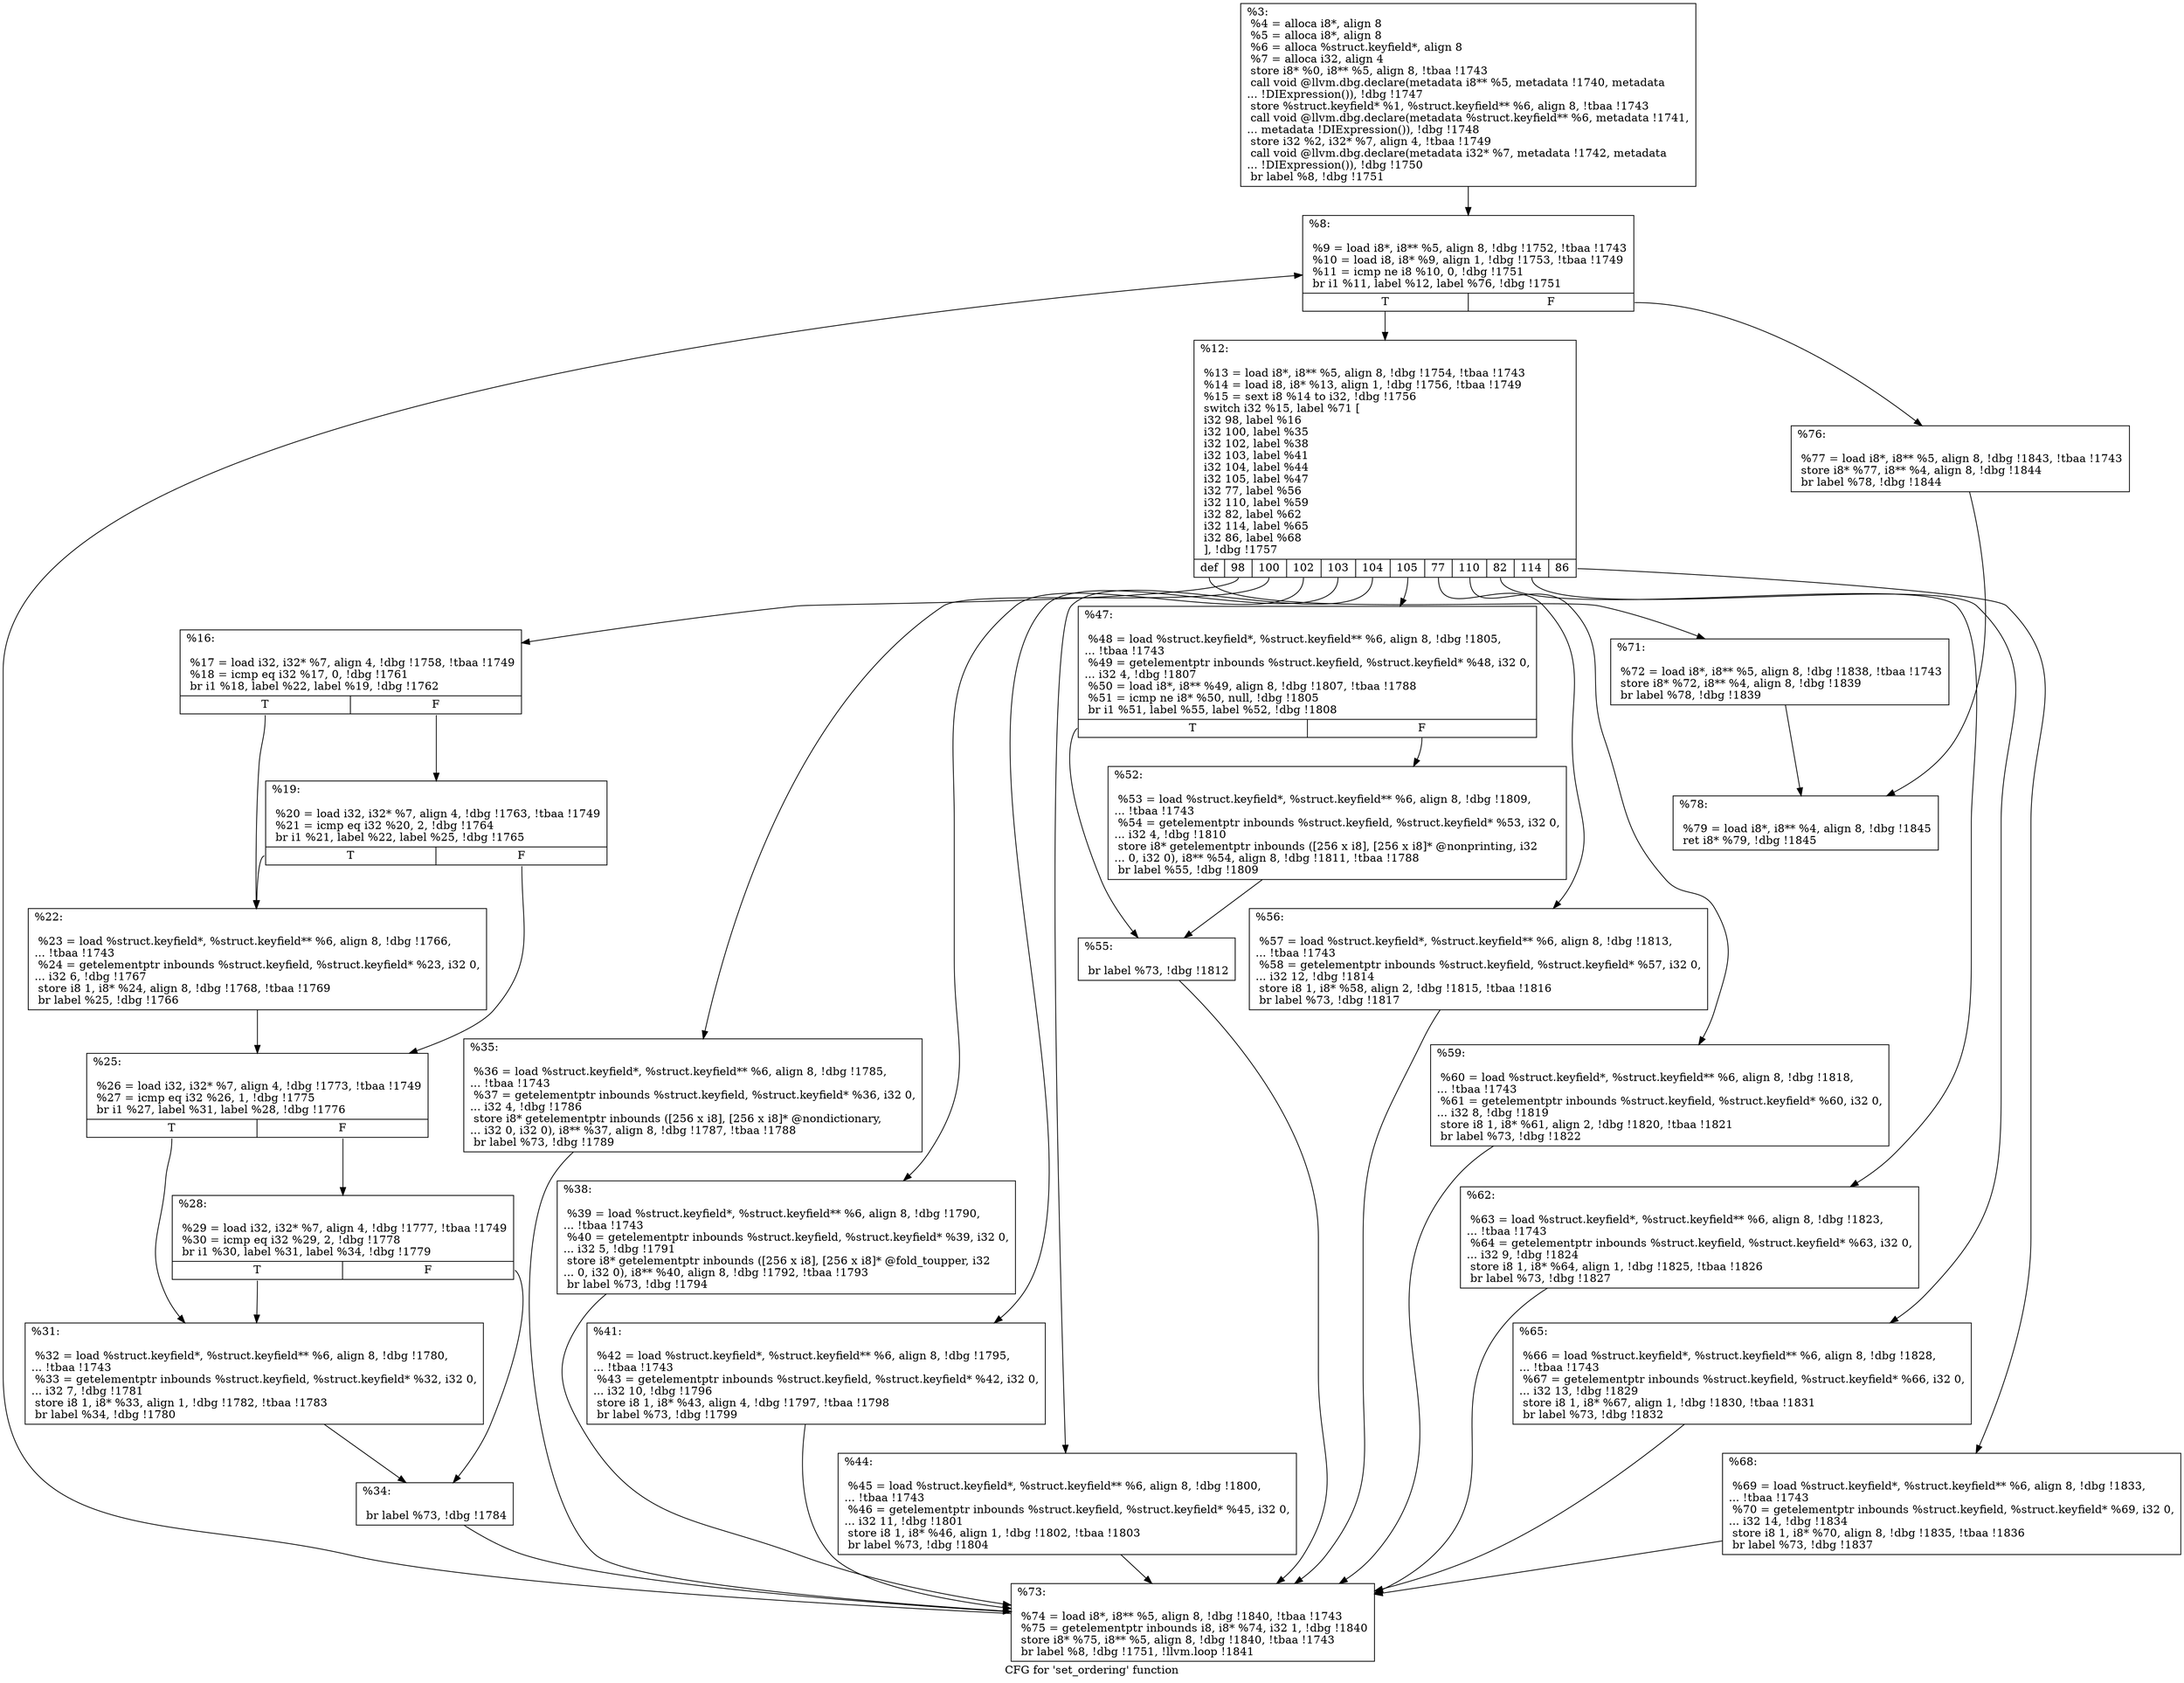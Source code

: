 digraph "CFG for 'set_ordering' function" {
	label="CFG for 'set_ordering' function";

	Node0x1e68830 [shape=record,label="{%3:\l  %4 = alloca i8*, align 8\l  %5 = alloca i8*, align 8\l  %6 = alloca %struct.keyfield*, align 8\l  %7 = alloca i32, align 4\l  store i8* %0, i8** %5, align 8, !tbaa !1743\l  call void @llvm.dbg.declare(metadata i8** %5, metadata !1740, metadata\l... !DIExpression()), !dbg !1747\l  store %struct.keyfield* %1, %struct.keyfield** %6, align 8, !tbaa !1743\l  call void @llvm.dbg.declare(metadata %struct.keyfield** %6, metadata !1741,\l... metadata !DIExpression()), !dbg !1748\l  store i32 %2, i32* %7, align 4, !tbaa !1749\l  call void @llvm.dbg.declare(metadata i32* %7, metadata !1742, metadata\l... !DIExpression()), !dbg !1750\l  br label %8, !dbg !1751\l}"];
	Node0x1e68830 -> Node0x1e68900;
	Node0x1e68900 [shape=record,label="{%8:\l\l  %9 = load i8*, i8** %5, align 8, !dbg !1752, !tbaa !1743\l  %10 = load i8, i8* %9, align 1, !dbg !1753, !tbaa !1749\l  %11 = icmp ne i8 %10, 0, !dbg !1751\l  br i1 %11, label %12, label %76, !dbg !1751\l|{<s0>T|<s1>F}}"];
	Node0x1e68900:s0 -> Node0x1e68950;
	Node0x1e68900:s1 -> Node0x1e69030;
	Node0x1e68950 [shape=record,label="{%12:\l\l  %13 = load i8*, i8** %5, align 8, !dbg !1754, !tbaa !1743\l  %14 = load i8, i8* %13, align 1, !dbg !1756, !tbaa !1749\l  %15 = sext i8 %14 to i32, !dbg !1756\l  switch i32 %15, label %71 [\l    i32 98, label %16\l    i32 100, label %35\l    i32 102, label %38\l    i32 103, label %41\l    i32 104, label %44\l    i32 105, label %47\l    i32 77, label %56\l    i32 110, label %59\l    i32 82, label %62\l    i32 114, label %65\l    i32 86, label %68\l  ], !dbg !1757\l|{<s0>def|<s1>98|<s2>100|<s3>102|<s4>103|<s5>104|<s6>105|<s7>77|<s8>110|<s9>82|<s10>114|<s11>86}}"];
	Node0x1e68950:s0 -> Node0x1e68f90;
	Node0x1e68950:s1 -> Node0x1e689a0;
	Node0x1e68950:s2 -> Node0x1e68bd0;
	Node0x1e68950:s3 -> Node0x1e68c20;
	Node0x1e68950:s4 -> Node0x1e68c70;
	Node0x1e68950:s5 -> Node0x1e68cc0;
	Node0x1e68950:s6 -> Node0x1e68d10;
	Node0x1e68950:s7 -> Node0x1e68e00;
	Node0x1e68950:s8 -> Node0x1e68e50;
	Node0x1e68950:s9 -> Node0x1e68ea0;
	Node0x1e68950:s10 -> Node0x1e68ef0;
	Node0x1e68950:s11 -> Node0x1e68f40;
	Node0x1e689a0 [shape=record,label="{%16:\l\l  %17 = load i32, i32* %7, align 4, !dbg !1758, !tbaa !1749\l  %18 = icmp eq i32 %17, 0, !dbg !1761\l  br i1 %18, label %22, label %19, !dbg !1762\l|{<s0>T|<s1>F}}"];
	Node0x1e689a0:s0 -> Node0x1e68a40;
	Node0x1e689a0:s1 -> Node0x1e689f0;
	Node0x1e689f0 [shape=record,label="{%19:\l\l  %20 = load i32, i32* %7, align 4, !dbg !1763, !tbaa !1749\l  %21 = icmp eq i32 %20, 2, !dbg !1764\l  br i1 %21, label %22, label %25, !dbg !1765\l|{<s0>T|<s1>F}}"];
	Node0x1e689f0:s0 -> Node0x1e68a40;
	Node0x1e689f0:s1 -> Node0x1e68a90;
	Node0x1e68a40 [shape=record,label="{%22:\l\l  %23 = load %struct.keyfield*, %struct.keyfield** %6, align 8, !dbg !1766,\l... !tbaa !1743\l  %24 = getelementptr inbounds %struct.keyfield, %struct.keyfield* %23, i32 0,\l... i32 6, !dbg !1767\l  store i8 1, i8* %24, align 8, !dbg !1768, !tbaa !1769\l  br label %25, !dbg !1766\l}"];
	Node0x1e68a40 -> Node0x1e68a90;
	Node0x1e68a90 [shape=record,label="{%25:\l\l  %26 = load i32, i32* %7, align 4, !dbg !1773, !tbaa !1749\l  %27 = icmp eq i32 %26, 1, !dbg !1775\l  br i1 %27, label %31, label %28, !dbg !1776\l|{<s0>T|<s1>F}}"];
	Node0x1e68a90:s0 -> Node0x1e68b30;
	Node0x1e68a90:s1 -> Node0x1e68ae0;
	Node0x1e68ae0 [shape=record,label="{%28:\l\l  %29 = load i32, i32* %7, align 4, !dbg !1777, !tbaa !1749\l  %30 = icmp eq i32 %29, 2, !dbg !1778\l  br i1 %30, label %31, label %34, !dbg !1779\l|{<s0>T|<s1>F}}"];
	Node0x1e68ae0:s0 -> Node0x1e68b30;
	Node0x1e68ae0:s1 -> Node0x1e68b80;
	Node0x1e68b30 [shape=record,label="{%31:\l\l  %32 = load %struct.keyfield*, %struct.keyfield** %6, align 8, !dbg !1780,\l... !tbaa !1743\l  %33 = getelementptr inbounds %struct.keyfield, %struct.keyfield* %32, i32 0,\l... i32 7, !dbg !1781\l  store i8 1, i8* %33, align 1, !dbg !1782, !tbaa !1783\l  br label %34, !dbg !1780\l}"];
	Node0x1e68b30 -> Node0x1e68b80;
	Node0x1e68b80 [shape=record,label="{%34:\l\l  br label %73, !dbg !1784\l}"];
	Node0x1e68b80 -> Node0x1e68fe0;
	Node0x1e68bd0 [shape=record,label="{%35:\l\l  %36 = load %struct.keyfield*, %struct.keyfield** %6, align 8, !dbg !1785,\l... !tbaa !1743\l  %37 = getelementptr inbounds %struct.keyfield, %struct.keyfield* %36, i32 0,\l... i32 4, !dbg !1786\l  store i8* getelementptr inbounds ([256 x i8], [256 x i8]* @nondictionary,\l... i32 0, i32 0), i8** %37, align 8, !dbg !1787, !tbaa !1788\l  br label %73, !dbg !1789\l}"];
	Node0x1e68bd0 -> Node0x1e68fe0;
	Node0x1e68c20 [shape=record,label="{%38:\l\l  %39 = load %struct.keyfield*, %struct.keyfield** %6, align 8, !dbg !1790,\l... !tbaa !1743\l  %40 = getelementptr inbounds %struct.keyfield, %struct.keyfield* %39, i32 0,\l... i32 5, !dbg !1791\l  store i8* getelementptr inbounds ([256 x i8], [256 x i8]* @fold_toupper, i32\l... 0, i32 0), i8** %40, align 8, !dbg !1792, !tbaa !1793\l  br label %73, !dbg !1794\l}"];
	Node0x1e68c20 -> Node0x1e68fe0;
	Node0x1e68c70 [shape=record,label="{%41:\l\l  %42 = load %struct.keyfield*, %struct.keyfield** %6, align 8, !dbg !1795,\l... !tbaa !1743\l  %43 = getelementptr inbounds %struct.keyfield, %struct.keyfield* %42, i32 0,\l... i32 10, !dbg !1796\l  store i8 1, i8* %43, align 4, !dbg !1797, !tbaa !1798\l  br label %73, !dbg !1799\l}"];
	Node0x1e68c70 -> Node0x1e68fe0;
	Node0x1e68cc0 [shape=record,label="{%44:\l\l  %45 = load %struct.keyfield*, %struct.keyfield** %6, align 8, !dbg !1800,\l... !tbaa !1743\l  %46 = getelementptr inbounds %struct.keyfield, %struct.keyfield* %45, i32 0,\l... i32 11, !dbg !1801\l  store i8 1, i8* %46, align 1, !dbg !1802, !tbaa !1803\l  br label %73, !dbg !1804\l}"];
	Node0x1e68cc0 -> Node0x1e68fe0;
	Node0x1e68d10 [shape=record,label="{%47:\l\l  %48 = load %struct.keyfield*, %struct.keyfield** %6, align 8, !dbg !1805,\l... !tbaa !1743\l  %49 = getelementptr inbounds %struct.keyfield, %struct.keyfield* %48, i32 0,\l... i32 4, !dbg !1807\l  %50 = load i8*, i8** %49, align 8, !dbg !1807, !tbaa !1788\l  %51 = icmp ne i8* %50, null, !dbg !1805\l  br i1 %51, label %55, label %52, !dbg !1808\l|{<s0>T|<s1>F}}"];
	Node0x1e68d10:s0 -> Node0x1e68db0;
	Node0x1e68d10:s1 -> Node0x1e68d60;
	Node0x1e68d60 [shape=record,label="{%52:\l\l  %53 = load %struct.keyfield*, %struct.keyfield** %6, align 8, !dbg !1809,\l... !tbaa !1743\l  %54 = getelementptr inbounds %struct.keyfield, %struct.keyfield* %53, i32 0,\l... i32 4, !dbg !1810\l  store i8* getelementptr inbounds ([256 x i8], [256 x i8]* @nonprinting, i32\l... 0, i32 0), i8** %54, align 8, !dbg !1811, !tbaa !1788\l  br label %55, !dbg !1809\l}"];
	Node0x1e68d60 -> Node0x1e68db0;
	Node0x1e68db0 [shape=record,label="{%55:\l\l  br label %73, !dbg !1812\l}"];
	Node0x1e68db0 -> Node0x1e68fe0;
	Node0x1e68e00 [shape=record,label="{%56:\l\l  %57 = load %struct.keyfield*, %struct.keyfield** %6, align 8, !dbg !1813,\l... !tbaa !1743\l  %58 = getelementptr inbounds %struct.keyfield, %struct.keyfield* %57, i32 0,\l... i32 12, !dbg !1814\l  store i8 1, i8* %58, align 2, !dbg !1815, !tbaa !1816\l  br label %73, !dbg !1817\l}"];
	Node0x1e68e00 -> Node0x1e68fe0;
	Node0x1e68e50 [shape=record,label="{%59:\l\l  %60 = load %struct.keyfield*, %struct.keyfield** %6, align 8, !dbg !1818,\l... !tbaa !1743\l  %61 = getelementptr inbounds %struct.keyfield, %struct.keyfield* %60, i32 0,\l... i32 8, !dbg !1819\l  store i8 1, i8* %61, align 2, !dbg !1820, !tbaa !1821\l  br label %73, !dbg !1822\l}"];
	Node0x1e68e50 -> Node0x1e68fe0;
	Node0x1e68ea0 [shape=record,label="{%62:\l\l  %63 = load %struct.keyfield*, %struct.keyfield** %6, align 8, !dbg !1823,\l... !tbaa !1743\l  %64 = getelementptr inbounds %struct.keyfield, %struct.keyfield* %63, i32 0,\l... i32 9, !dbg !1824\l  store i8 1, i8* %64, align 1, !dbg !1825, !tbaa !1826\l  br label %73, !dbg !1827\l}"];
	Node0x1e68ea0 -> Node0x1e68fe0;
	Node0x1e68ef0 [shape=record,label="{%65:\l\l  %66 = load %struct.keyfield*, %struct.keyfield** %6, align 8, !dbg !1828,\l... !tbaa !1743\l  %67 = getelementptr inbounds %struct.keyfield, %struct.keyfield* %66, i32 0,\l... i32 13, !dbg !1829\l  store i8 1, i8* %67, align 1, !dbg !1830, !tbaa !1831\l  br label %73, !dbg !1832\l}"];
	Node0x1e68ef0 -> Node0x1e68fe0;
	Node0x1e68f40 [shape=record,label="{%68:\l\l  %69 = load %struct.keyfield*, %struct.keyfield** %6, align 8, !dbg !1833,\l... !tbaa !1743\l  %70 = getelementptr inbounds %struct.keyfield, %struct.keyfield* %69, i32 0,\l... i32 14, !dbg !1834\l  store i8 1, i8* %70, align 8, !dbg !1835, !tbaa !1836\l  br label %73, !dbg !1837\l}"];
	Node0x1e68f40 -> Node0x1e68fe0;
	Node0x1e68f90 [shape=record,label="{%71:\l\l  %72 = load i8*, i8** %5, align 8, !dbg !1838, !tbaa !1743\l  store i8* %72, i8** %4, align 8, !dbg !1839\l  br label %78, !dbg !1839\l}"];
	Node0x1e68f90 -> Node0x1e69080;
	Node0x1e68fe0 [shape=record,label="{%73:\l\l  %74 = load i8*, i8** %5, align 8, !dbg !1840, !tbaa !1743\l  %75 = getelementptr inbounds i8, i8* %74, i32 1, !dbg !1840\l  store i8* %75, i8** %5, align 8, !dbg !1840, !tbaa !1743\l  br label %8, !dbg !1751, !llvm.loop !1841\l}"];
	Node0x1e68fe0 -> Node0x1e68900;
	Node0x1e69030 [shape=record,label="{%76:\l\l  %77 = load i8*, i8** %5, align 8, !dbg !1843, !tbaa !1743\l  store i8* %77, i8** %4, align 8, !dbg !1844\l  br label %78, !dbg !1844\l}"];
	Node0x1e69030 -> Node0x1e69080;
	Node0x1e69080 [shape=record,label="{%78:\l\l  %79 = load i8*, i8** %4, align 8, !dbg !1845\l  ret i8* %79, !dbg !1845\l}"];
}
